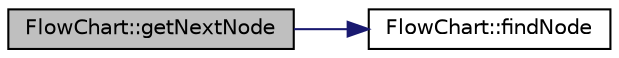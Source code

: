 digraph "FlowChart::getNextNode"
{
 // LATEX_PDF_SIZE
  edge [fontname="Helvetica",fontsize="10",labelfontname="Helvetica",labelfontsize="10"];
  node [fontname="Helvetica",fontsize="10",shape=record];
  rankdir="LR";
  Node1 [label="FlowChart::getNextNode",height=0.2,width=0.4,color="black", fillcolor="grey75", style="filled", fontcolor="black",tooltip=" "];
  Node1 -> Node2 [color="midnightblue",fontsize="10",style="solid",fontname="Helvetica"];
  Node2 [label="FlowChart::findNode",height=0.2,width=0.4,color="black", fillcolor="white", style="filled",URL="$classFlowChart.html#aba76e82b248e1113568acd458e2b7b21",tooltip=" "];
}
